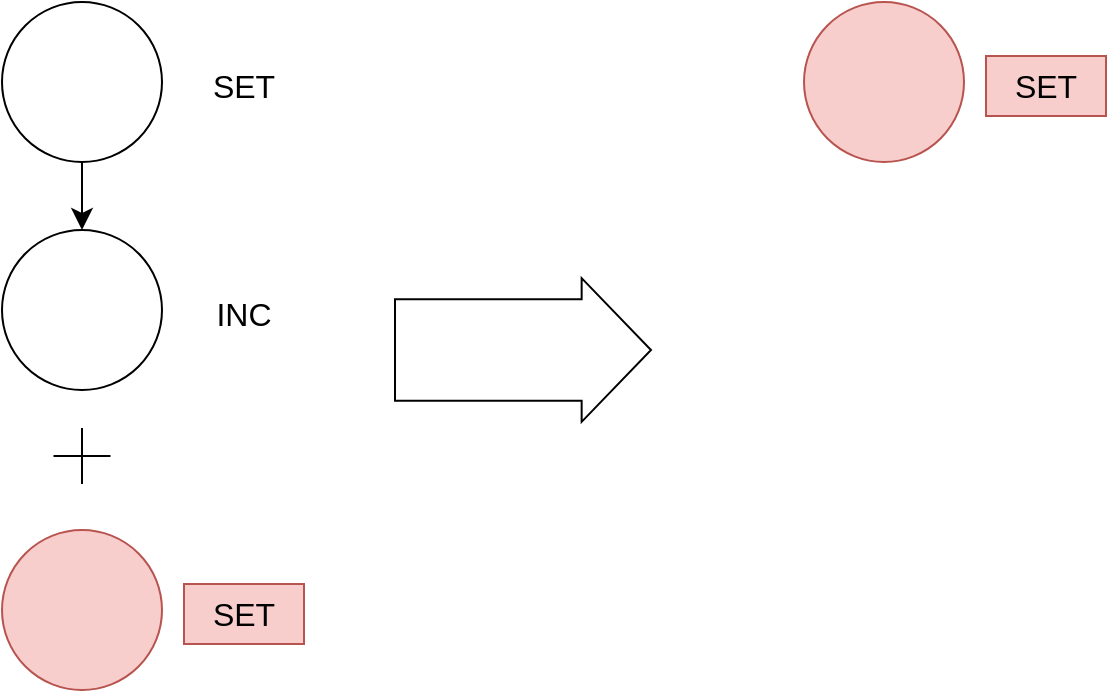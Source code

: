 <mxfile version="24.7.17">
  <diagram name="Page-1" id="2OPp7FAaOo7LbOAuJkzw">
    <mxGraphModel dx="1171" dy="1345" grid="0" gridSize="10" guides="1" tooltips="1" connect="1" arrows="1" fold="1" page="0" pageScale="1" pageWidth="827" pageHeight="1169" math="0" shadow="0">
      <root>
        <mxCell id="0" />
        <mxCell id="1" parent="0" />
        <mxCell id="_oZ8LhXAHsHZBwFGsVQp-8" style="edgeStyle=none;curved=1;rounded=0;orthogonalLoop=1;jettySize=auto;html=1;exitX=0.5;exitY=1;exitDx=0;exitDy=0;entryX=0.5;entryY=0;entryDx=0;entryDy=0;fontSize=12;startSize=8;endSize=8;" edge="1" parent="1" source="_oZ8LhXAHsHZBwFGsVQp-1" target="_oZ8LhXAHsHZBwFGsVQp-3">
          <mxGeometry relative="1" as="geometry" />
        </mxCell>
        <mxCell id="_oZ8LhXAHsHZBwFGsVQp-1" value="" style="ellipse;whiteSpace=wrap;html=1;aspect=fixed;" vertex="1" parent="1">
          <mxGeometry x="51" y="-71" width="80" height="80" as="geometry" />
        </mxCell>
        <mxCell id="_oZ8LhXAHsHZBwFGsVQp-2" value="SET" style="text;html=1;align=center;verticalAlign=middle;whiteSpace=wrap;rounded=0;fontSize=16;" vertex="1" parent="1">
          <mxGeometry x="142" y="-44" width="60" height="30" as="geometry" />
        </mxCell>
        <mxCell id="_oZ8LhXAHsHZBwFGsVQp-3" value="" style="ellipse;whiteSpace=wrap;html=1;aspect=fixed;" vertex="1" parent="1">
          <mxGeometry x="51" y="43" width="80" height="80" as="geometry" />
        </mxCell>
        <mxCell id="_oZ8LhXAHsHZBwFGsVQp-4" value="INC" style="text;html=1;align=center;verticalAlign=middle;whiteSpace=wrap;rounded=0;fontSize=16;" vertex="1" parent="1">
          <mxGeometry x="142" y="70" width="60" height="30" as="geometry" />
        </mxCell>
        <mxCell id="_oZ8LhXAHsHZBwFGsVQp-10" value="" style="ellipse;whiteSpace=wrap;html=1;aspect=fixed;fillColor=#f8cecc;strokeColor=#b85450;" vertex="1" parent="1">
          <mxGeometry x="51" y="193" width="80" height="80" as="geometry" />
        </mxCell>
        <mxCell id="_oZ8LhXAHsHZBwFGsVQp-11" value="SET" style="text;html=1;align=center;verticalAlign=middle;whiteSpace=wrap;rounded=0;fontSize=16;fillColor=#f8cecc;strokeColor=#b85450;" vertex="1" parent="1">
          <mxGeometry x="142" y="220" width="60" height="30" as="geometry" />
        </mxCell>
        <mxCell id="_oZ8LhXAHsHZBwFGsVQp-12" value="" style="shape=cross;whiteSpace=wrap;html=1;size=0;" vertex="1" parent="1">
          <mxGeometry x="76.75" y="142" width="28.5" height="28" as="geometry" />
        </mxCell>
        <mxCell id="_oZ8LhXAHsHZBwFGsVQp-14" value="" style="shape=flexArrow;endArrow=classic;html=1;rounded=0;fontSize=12;startSize=8;endSize=11.225;curved=1;width=50.833;" edge="1" parent="1">
          <mxGeometry width="50" height="50" relative="1" as="geometry">
            <mxPoint x="247" y="103" as="sourcePoint" />
            <mxPoint x="376" y="103" as="targetPoint" />
          </mxGeometry>
        </mxCell>
        <mxCell id="_oZ8LhXAHsHZBwFGsVQp-24" value="" style="ellipse;whiteSpace=wrap;html=1;aspect=fixed;fillColor=#f8cecc;strokeColor=#b85450;" vertex="1" parent="1">
          <mxGeometry x="452" y="-71" width="80" height="80" as="geometry" />
        </mxCell>
        <mxCell id="_oZ8LhXAHsHZBwFGsVQp-25" value="SET" style="text;html=1;align=center;verticalAlign=middle;whiteSpace=wrap;rounded=0;fontSize=16;fillColor=#f8cecc;strokeColor=#b85450;" vertex="1" parent="1">
          <mxGeometry x="543" y="-44" width="60" height="30" as="geometry" />
        </mxCell>
      </root>
    </mxGraphModel>
  </diagram>
</mxfile>
